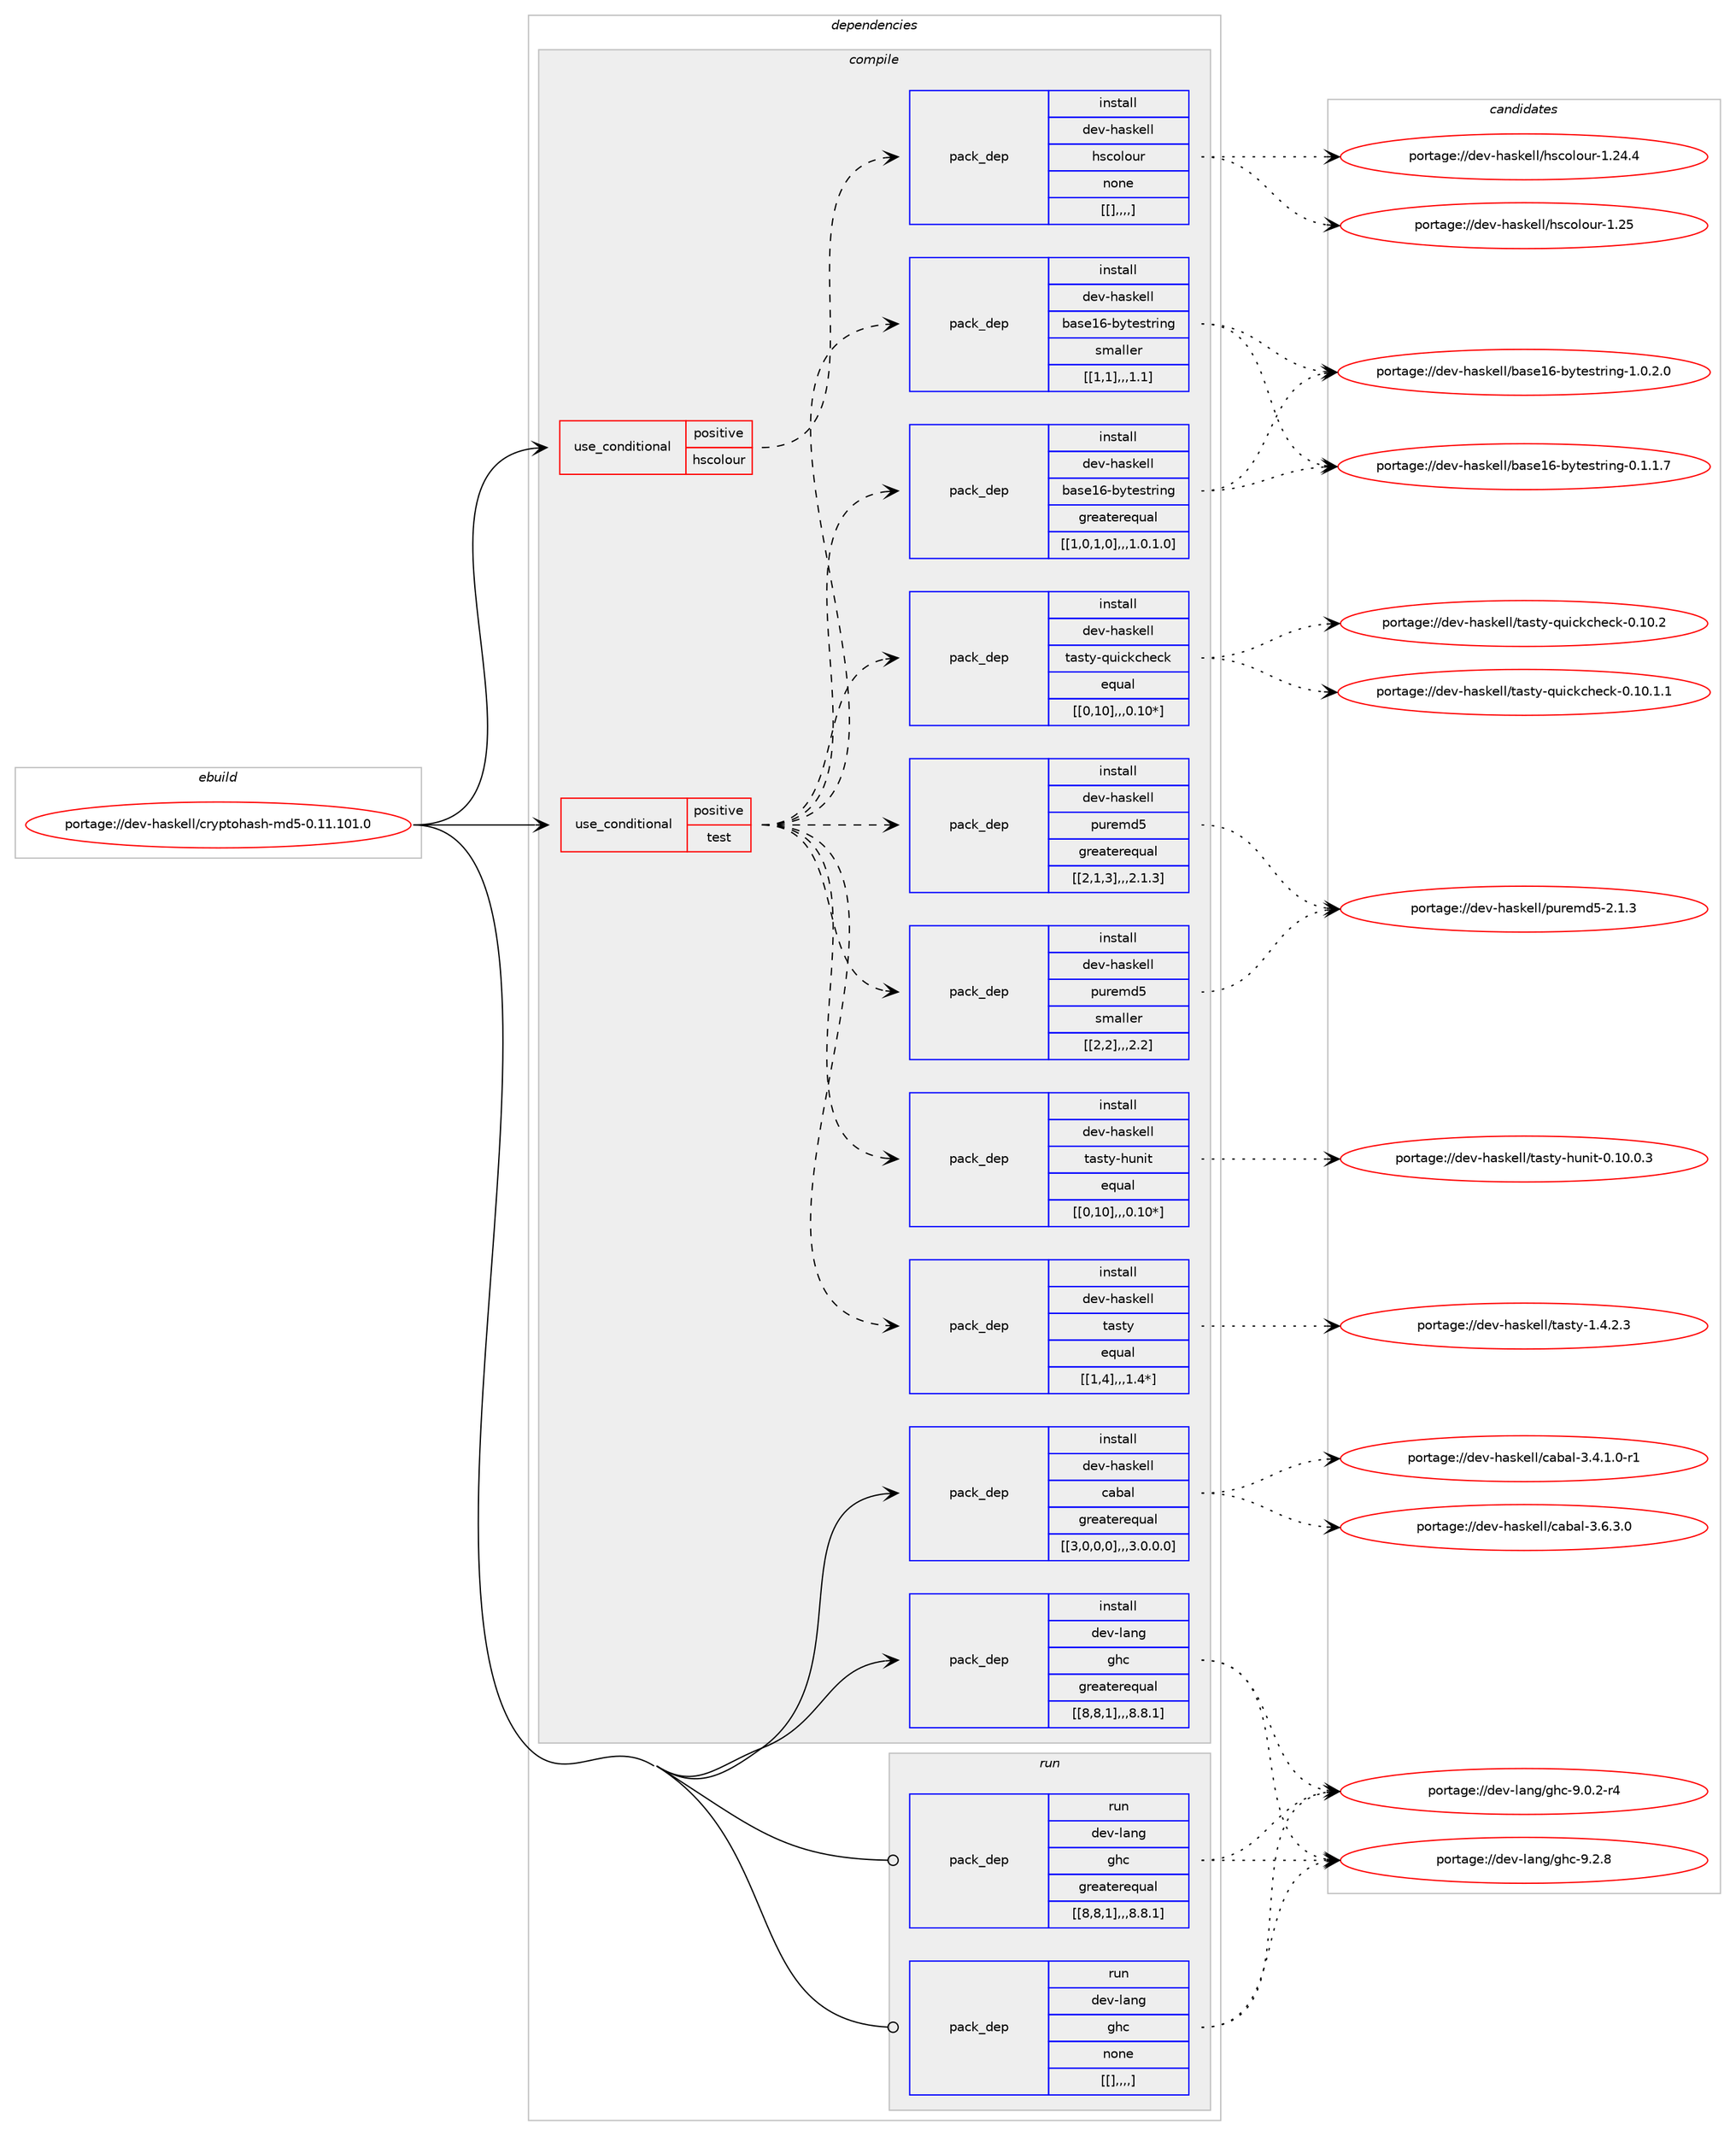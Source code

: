 digraph prolog {

# *************
# Graph options
# *************

newrank=true;
concentrate=true;
compound=true;
graph [rankdir=LR,fontname=Helvetica,fontsize=10,ranksep=1.5];#, ranksep=2.5, nodesep=0.2];
edge  [arrowhead=vee];
node  [fontname=Helvetica,fontsize=10];

# **********
# The ebuild
# **********

subgraph cluster_leftcol {
color=gray;
label=<<i>ebuild</i>>;
id [label="portage://dev-haskell/cryptohash-md5-0.11.101.0", color=red, width=4, href="../dev-haskell/cryptohash-md5-0.11.101.0.svg"];
}

# ****************
# The dependencies
# ****************

subgraph cluster_midcol {
color=gray;
label=<<i>dependencies</i>>;
subgraph cluster_compile {
fillcolor="#eeeeee";
style=filled;
label=<<i>compile</i>>;
subgraph cond22090 {
dependency82351 [label=<<TABLE BORDER="0" CELLBORDER="1" CELLSPACING="0" CELLPADDING="4"><TR><TD ROWSPAN="3" CELLPADDING="10">use_conditional</TD></TR><TR><TD>positive</TD></TR><TR><TD>hscolour</TD></TR></TABLE>>, shape=none, color=red];
subgraph pack59230 {
dependency82354 [label=<<TABLE BORDER="0" CELLBORDER="1" CELLSPACING="0" CELLPADDING="4" WIDTH="220"><TR><TD ROWSPAN="6" CELLPADDING="30">pack_dep</TD></TR><TR><TD WIDTH="110">install</TD></TR><TR><TD>dev-haskell</TD></TR><TR><TD>hscolour</TD></TR><TR><TD>none</TD></TR><TR><TD>[[],,,,]</TD></TR></TABLE>>, shape=none, color=blue];
}
dependency82351:e -> dependency82354:w [weight=20,style="dashed",arrowhead="vee"];
}
id:e -> dependency82351:w [weight=20,style="solid",arrowhead="vee"];
subgraph cond22096 {
dependency82358 [label=<<TABLE BORDER="0" CELLBORDER="1" CELLSPACING="0" CELLPADDING="4"><TR><TD ROWSPAN="3" CELLPADDING="10">use_conditional</TD></TR><TR><TD>positive</TD></TR><TR><TD>test</TD></TR></TABLE>>, shape=none, color=red];
subgraph pack59291 {
dependency82440 [label=<<TABLE BORDER="0" CELLBORDER="1" CELLSPACING="0" CELLPADDING="4" WIDTH="220"><TR><TD ROWSPAN="6" CELLPADDING="30">pack_dep</TD></TR><TR><TD WIDTH="110">install</TD></TR><TR><TD>dev-haskell</TD></TR><TR><TD>base16-bytestring</TD></TR><TR><TD>greaterequal</TD></TR><TR><TD>[[1,0,1,0],,,1.0.1.0]</TD></TR></TABLE>>, shape=none, color=blue];
}
dependency82358:e -> dependency82440:w [weight=20,style="dashed",arrowhead="vee"];
subgraph pack59310 {
dependency82553 [label=<<TABLE BORDER="0" CELLBORDER="1" CELLSPACING="0" CELLPADDING="4" WIDTH="220"><TR><TD ROWSPAN="6" CELLPADDING="30">pack_dep</TD></TR><TR><TD WIDTH="110">install</TD></TR><TR><TD>dev-haskell</TD></TR><TR><TD>base16-bytestring</TD></TR><TR><TD>smaller</TD></TR><TR><TD>[[1,1],,,1.1]</TD></TR></TABLE>>, shape=none, color=blue];
}
dependency82358:e -> dependency82553:w [weight=20,style="dashed",arrowhead="vee"];
subgraph pack59469 {
dependency82668 [label=<<TABLE BORDER="0" CELLBORDER="1" CELLSPACING="0" CELLPADDING="4" WIDTH="220"><TR><TD ROWSPAN="6" CELLPADDING="30">pack_dep</TD></TR><TR><TD WIDTH="110">install</TD></TR><TR><TD>dev-haskell</TD></TR><TR><TD>puremd5</TD></TR><TR><TD>greaterequal</TD></TR><TR><TD>[[2,1,3],,,2.1.3]</TD></TR></TABLE>>, shape=none, color=blue];
}
dependency82358:e -> dependency82668:w [weight=20,style="dashed",arrowhead="vee"];
subgraph pack59531 {
dependency82699 [label=<<TABLE BORDER="0" CELLBORDER="1" CELLSPACING="0" CELLPADDING="4" WIDTH="220"><TR><TD ROWSPAN="6" CELLPADDING="30">pack_dep</TD></TR><TR><TD WIDTH="110">install</TD></TR><TR><TD>dev-haskell</TD></TR><TR><TD>puremd5</TD></TR><TR><TD>smaller</TD></TR><TR><TD>[[2,2],,,2.2]</TD></TR></TABLE>>, shape=none, color=blue];
}
dependency82358:e -> dependency82699:w [weight=20,style="dashed",arrowhead="vee"];
subgraph pack59553 {
dependency82715 [label=<<TABLE BORDER="0" CELLBORDER="1" CELLSPACING="0" CELLPADDING="4" WIDTH="220"><TR><TD ROWSPAN="6" CELLPADDING="30">pack_dep</TD></TR><TR><TD WIDTH="110">install</TD></TR><TR><TD>dev-haskell</TD></TR><TR><TD>tasty</TD></TR><TR><TD>equal</TD></TR><TR><TD>[[1,4],,,1.4*]</TD></TR></TABLE>>, shape=none, color=blue];
}
dependency82358:e -> dependency82715:w [weight=20,style="dashed",arrowhead="vee"];
subgraph pack59568 {
dependency82716 [label=<<TABLE BORDER="0" CELLBORDER="1" CELLSPACING="0" CELLPADDING="4" WIDTH="220"><TR><TD ROWSPAN="6" CELLPADDING="30">pack_dep</TD></TR><TR><TD WIDTH="110">install</TD></TR><TR><TD>dev-haskell</TD></TR><TR><TD>tasty-hunit</TD></TR><TR><TD>equal</TD></TR><TR><TD>[[0,10],,,0.10*]</TD></TR></TABLE>>, shape=none, color=blue];
}
dependency82358:e -> dependency82716:w [weight=20,style="dashed",arrowhead="vee"];
subgraph pack59572 {
dependency82736 [label=<<TABLE BORDER="0" CELLBORDER="1" CELLSPACING="0" CELLPADDING="4" WIDTH="220"><TR><TD ROWSPAN="6" CELLPADDING="30">pack_dep</TD></TR><TR><TD WIDTH="110">install</TD></TR><TR><TD>dev-haskell</TD></TR><TR><TD>tasty-quickcheck</TD></TR><TR><TD>equal</TD></TR><TR><TD>[[0,10],,,0.10*]</TD></TR></TABLE>>, shape=none, color=blue];
}
dependency82358:e -> dependency82736:w [weight=20,style="dashed",arrowhead="vee"];
}
id:e -> dependency82358:w [weight=20,style="solid",arrowhead="vee"];
subgraph pack59602 {
dependency82752 [label=<<TABLE BORDER="0" CELLBORDER="1" CELLSPACING="0" CELLPADDING="4" WIDTH="220"><TR><TD ROWSPAN="6" CELLPADDING="30">pack_dep</TD></TR><TR><TD WIDTH="110">install</TD></TR><TR><TD>dev-haskell</TD></TR><TR><TD>cabal</TD></TR><TR><TD>greaterequal</TD></TR><TR><TD>[[3,0,0,0],,,3.0.0.0]</TD></TR></TABLE>>, shape=none, color=blue];
}
id:e -> dependency82752:w [weight=20,style="solid",arrowhead="vee"];
subgraph pack59605 {
dependency82791 [label=<<TABLE BORDER="0" CELLBORDER="1" CELLSPACING="0" CELLPADDING="4" WIDTH="220"><TR><TD ROWSPAN="6" CELLPADDING="30">pack_dep</TD></TR><TR><TD WIDTH="110">install</TD></TR><TR><TD>dev-lang</TD></TR><TR><TD>ghc</TD></TR><TR><TD>greaterequal</TD></TR><TR><TD>[[8,8,1],,,8.8.1]</TD></TR></TABLE>>, shape=none, color=blue];
}
id:e -> dependency82791:w [weight=20,style="solid",arrowhead="vee"];
}
subgraph cluster_compileandrun {
fillcolor="#eeeeee";
style=filled;
label=<<i>compile and run</i>>;
}
subgraph cluster_run {
fillcolor="#eeeeee";
style=filled;
label=<<i>run</i>>;
subgraph pack59636 {
dependency82797 [label=<<TABLE BORDER="0" CELLBORDER="1" CELLSPACING="0" CELLPADDING="4" WIDTH="220"><TR><TD ROWSPAN="6" CELLPADDING="30">pack_dep</TD></TR><TR><TD WIDTH="110">run</TD></TR><TR><TD>dev-lang</TD></TR><TR><TD>ghc</TD></TR><TR><TD>greaterequal</TD></TR><TR><TD>[[8,8,1],,,8.8.1]</TD></TR></TABLE>>, shape=none, color=blue];
}
id:e -> dependency82797:w [weight=20,style="solid",arrowhead="odot"];
subgraph pack59651 {
dependency82829 [label=<<TABLE BORDER="0" CELLBORDER="1" CELLSPACING="0" CELLPADDING="4" WIDTH="220"><TR><TD ROWSPAN="6" CELLPADDING="30">pack_dep</TD></TR><TR><TD WIDTH="110">run</TD></TR><TR><TD>dev-lang</TD></TR><TR><TD>ghc</TD></TR><TR><TD>none</TD></TR><TR><TD>[[],,,,]</TD></TR></TABLE>>, shape=none, color=blue];
}
id:e -> dependency82829:w [weight=20,style="solid",arrowhead="odot"];
}
}

# **************
# The candidates
# **************

subgraph cluster_choices {
rank=same;
color=gray;
label=<<i>candidates</i>>;

subgraph choice58670 {
color=black;
nodesep=1;
choice100101118451049711510710110810847104115991111081111171144549465053 [label="portage://dev-haskell/hscolour-1.25", color=red, width=4,href="../dev-haskell/hscolour-1.25.svg"];
choice1001011184510497115107101108108471041159911110811111711445494650524652 [label="portage://dev-haskell/hscolour-1.24.4", color=red, width=4,href="../dev-haskell/hscolour-1.24.4.svg"];
dependency82354:e -> choice100101118451049711510710110810847104115991111081111171144549465053:w [style=dotted,weight="100"];
dependency82354:e -> choice1001011184510497115107101108108471041159911110811111711445494650524652:w [style=dotted,weight="100"];
}
subgraph choice58674 {
color=black;
nodesep=1;
choice1001011184510497115107101108108479897115101495445981211161011151161141051101034549464846504648 [label="portage://dev-haskell/base16-bytestring-1.0.2.0", color=red, width=4,href="../dev-haskell/base16-bytestring-1.0.2.0.svg"];
choice1001011184510497115107101108108479897115101495445981211161011151161141051101034548464946494655 [label="portage://dev-haskell/base16-bytestring-0.1.1.7", color=red, width=4,href="../dev-haskell/base16-bytestring-0.1.1.7.svg"];
dependency82440:e -> choice1001011184510497115107101108108479897115101495445981211161011151161141051101034549464846504648:w [style=dotted,weight="100"];
dependency82440:e -> choice1001011184510497115107101108108479897115101495445981211161011151161141051101034548464946494655:w [style=dotted,weight="100"];
}
subgraph choice58680 {
color=black;
nodesep=1;
choice1001011184510497115107101108108479897115101495445981211161011151161141051101034549464846504648 [label="portage://dev-haskell/base16-bytestring-1.0.2.0", color=red, width=4,href="../dev-haskell/base16-bytestring-1.0.2.0.svg"];
choice1001011184510497115107101108108479897115101495445981211161011151161141051101034548464946494655 [label="portage://dev-haskell/base16-bytestring-0.1.1.7", color=red, width=4,href="../dev-haskell/base16-bytestring-0.1.1.7.svg"];
dependency82553:e -> choice1001011184510497115107101108108479897115101495445981211161011151161141051101034549464846504648:w [style=dotted,weight="100"];
dependency82553:e -> choice1001011184510497115107101108108479897115101495445981211161011151161141051101034548464946494655:w [style=dotted,weight="100"];
}
subgraph choice58683 {
color=black;
nodesep=1;
choice10010111845104971151071011081084711211711410110910053455046494651 [label="portage://dev-haskell/puremd5-2.1.3", color=red, width=4,href="../dev-haskell/puremd5-2.1.3.svg"];
dependency82668:e -> choice10010111845104971151071011081084711211711410110910053455046494651:w [style=dotted,weight="100"];
}
subgraph choice58684 {
color=black;
nodesep=1;
choice10010111845104971151071011081084711211711410110910053455046494651 [label="portage://dev-haskell/puremd5-2.1.3", color=red, width=4,href="../dev-haskell/puremd5-2.1.3.svg"];
dependency82699:e -> choice10010111845104971151071011081084711211711410110910053455046494651:w [style=dotted,weight="100"];
}
subgraph choice58685 {
color=black;
nodesep=1;
choice100101118451049711510710110810847116971151161214549465246504651 [label="portage://dev-haskell/tasty-1.4.2.3", color=red, width=4,href="../dev-haskell/tasty-1.4.2.3.svg"];
dependency82715:e -> choice100101118451049711510710110810847116971151161214549465246504651:w [style=dotted,weight="100"];
}
subgraph choice58687 {
color=black;
nodesep=1;
choice1001011184510497115107101108108471169711511612145104117110105116454846494846484651 [label="portage://dev-haskell/tasty-hunit-0.10.0.3", color=red, width=4,href="../dev-haskell/tasty-hunit-0.10.0.3.svg"];
dependency82716:e -> choice1001011184510497115107101108108471169711511612145104117110105116454846494846484651:w [style=dotted,weight="100"];
}
subgraph choice58724 {
color=black;
nodesep=1;
choice100101118451049711510710110810847116971151161214511311710599107991041019910745484649484650 [label="portage://dev-haskell/tasty-quickcheck-0.10.2", color=red, width=4,href="../dev-haskell/tasty-quickcheck-0.10.2.svg"];
choice1001011184510497115107101108108471169711511612145113117105991079910410199107454846494846494649 [label="portage://dev-haskell/tasty-quickcheck-0.10.1.1", color=red, width=4,href="../dev-haskell/tasty-quickcheck-0.10.1.1.svg"];
dependency82736:e -> choice100101118451049711510710110810847116971151161214511311710599107991041019910745484649484650:w [style=dotted,weight="100"];
dependency82736:e -> choice1001011184510497115107101108108471169711511612145113117105991079910410199107454846494846494649:w [style=dotted,weight="100"];
}
subgraph choice58730 {
color=black;
nodesep=1;
choice100101118451049711510710110810847999798971084551465446514648 [label="portage://dev-haskell/cabal-3.6.3.0", color=red, width=4,href="../dev-haskell/cabal-3.6.3.0.svg"];
choice1001011184510497115107101108108479997989710845514652464946484511449 [label="portage://dev-haskell/cabal-3.4.1.0-r1", color=red, width=4,href="../dev-haskell/cabal-3.4.1.0-r1.svg"];
dependency82752:e -> choice100101118451049711510710110810847999798971084551465446514648:w [style=dotted,weight="100"];
dependency82752:e -> choice1001011184510497115107101108108479997989710845514652464946484511449:w [style=dotted,weight="100"];
}
subgraph choice58749 {
color=black;
nodesep=1;
choice10010111845108971101034710310499455746504656 [label="portage://dev-lang/ghc-9.2.8", color=red, width=4,href="../dev-lang/ghc-9.2.8.svg"];
choice100101118451089711010347103104994557464846504511452 [label="portage://dev-lang/ghc-9.0.2-r4", color=red, width=4,href="../dev-lang/ghc-9.0.2-r4.svg"];
dependency82791:e -> choice10010111845108971101034710310499455746504656:w [style=dotted,weight="100"];
dependency82791:e -> choice100101118451089711010347103104994557464846504511452:w [style=dotted,weight="100"];
}
subgraph choice58751 {
color=black;
nodesep=1;
choice10010111845108971101034710310499455746504656 [label="portage://dev-lang/ghc-9.2.8", color=red, width=4,href="../dev-lang/ghc-9.2.8.svg"];
choice100101118451089711010347103104994557464846504511452 [label="portage://dev-lang/ghc-9.0.2-r4", color=red, width=4,href="../dev-lang/ghc-9.0.2-r4.svg"];
dependency82797:e -> choice10010111845108971101034710310499455746504656:w [style=dotted,weight="100"];
dependency82797:e -> choice100101118451089711010347103104994557464846504511452:w [style=dotted,weight="100"];
}
subgraph choice58754 {
color=black;
nodesep=1;
choice10010111845108971101034710310499455746504656 [label="portage://dev-lang/ghc-9.2.8", color=red, width=4,href="../dev-lang/ghc-9.2.8.svg"];
choice100101118451089711010347103104994557464846504511452 [label="portage://dev-lang/ghc-9.0.2-r4", color=red, width=4,href="../dev-lang/ghc-9.0.2-r4.svg"];
dependency82829:e -> choice10010111845108971101034710310499455746504656:w [style=dotted,weight="100"];
dependency82829:e -> choice100101118451089711010347103104994557464846504511452:w [style=dotted,weight="100"];
}
}

}
